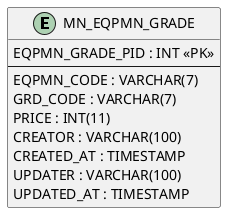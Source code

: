 @startuml

left to right direction

entity "MN_EQPMN_GRADE" as mnEqpmnGrade {
  EQPMN_GRADE_PID : INT <<PK>>
  --
  EQPMN_CODE : VARCHAR(7)
  GRD_CODE : VARCHAR(7)
  PRICE : INT(11)
  CREATOR : VARCHAR(100)
  CREATED_AT : TIMESTAMP
  UPDATER : VARCHAR(100)
  UPDATED_AT : TIMESTAMP
}

@enduml




